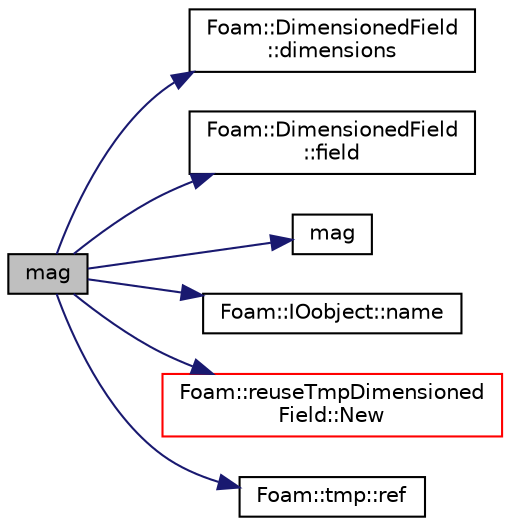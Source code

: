 digraph "mag"
{
  bgcolor="transparent";
  edge [fontname="Helvetica",fontsize="10",labelfontname="Helvetica",labelfontsize="10"];
  node [fontname="Helvetica",fontsize="10",shape=record];
  rankdir="LR";
  Node62495 [label="mag",height=0.2,width=0.4,color="black", fillcolor="grey75", style="filled", fontcolor="black"];
  Node62495 -> Node62496 [color="midnightblue",fontsize="10",style="solid",fontname="Helvetica"];
  Node62496 [label="Foam::DimensionedField\l::dimensions",height=0.2,width=0.4,color="black",URL="$a27497.html#a512673c2674ca2d38885f1bb5f6994fb",tooltip="Return dimensions. "];
  Node62495 -> Node62497 [color="midnightblue",fontsize="10",style="solid",fontname="Helvetica"];
  Node62497 [label="Foam::DimensionedField\l::field",height=0.2,width=0.4,color="black",URL="$a27497.html#ac2dbc74fd80315697e3bfbe57956ad89"];
  Node62495 -> Node62498 [color="midnightblue",fontsize="10",style="solid",fontname="Helvetica"];
  Node62498 [label="mag",height=0.2,width=0.4,color="black",URL="$a21851.html#a929da2a3fdcf3dacbbe0487d3a330dae"];
  Node62495 -> Node62499 [color="midnightblue",fontsize="10",style="solid",fontname="Helvetica"];
  Node62499 [label="Foam::IOobject::name",height=0.2,width=0.4,color="black",URL="$a27249.html#acc80e00a8ac919288fb55bd14cc88bf6",tooltip="Return name. "];
  Node62495 -> Node62500 [color="midnightblue",fontsize="10",style="solid",fontname="Helvetica"];
  Node62500 [label="Foam::reuseTmpDimensioned\lField::New",height=0.2,width=0.4,color="red",URL="$a27501.html#ac9d5944d64c3d0f1bbd5a440270aa467"];
  Node62495 -> Node62504 [color="midnightblue",fontsize="10",style="solid",fontname="Helvetica"];
  Node62504 [label="Foam::tmp::ref",height=0.2,width=0.4,color="black",URL="$a27077.html#aeaf81e641282874cef07f5b808efc83b",tooltip="Return non-const reference or generate a fatal error. "];
}
